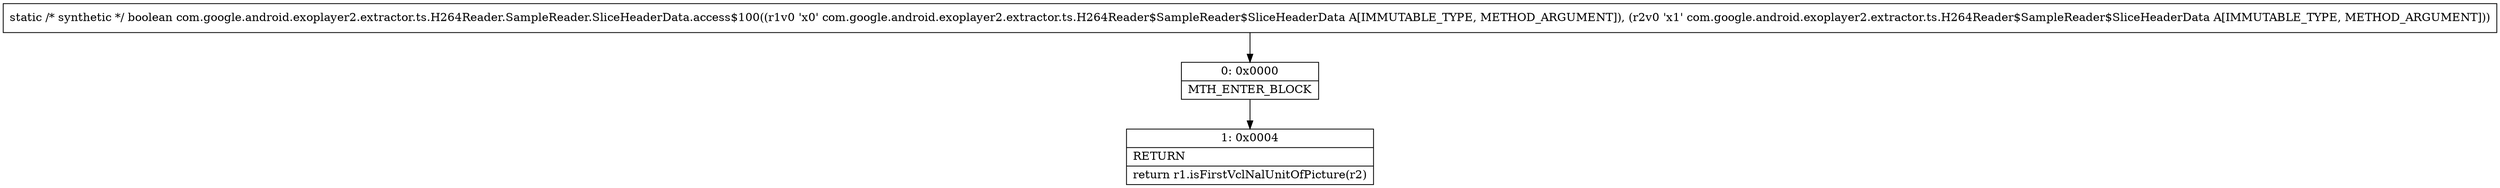 digraph "CFG forcom.google.android.exoplayer2.extractor.ts.H264Reader.SampleReader.SliceHeaderData.access$100(Lcom\/google\/android\/exoplayer2\/extractor\/ts\/H264Reader$SampleReader$SliceHeaderData;Lcom\/google\/android\/exoplayer2\/extractor\/ts\/H264Reader$SampleReader$SliceHeaderData;)Z" {
Node_0 [shape=record,label="{0\:\ 0x0000|MTH_ENTER_BLOCK\l}"];
Node_1 [shape=record,label="{1\:\ 0x0004|RETURN\l|return r1.isFirstVclNalUnitOfPicture(r2)\l}"];
MethodNode[shape=record,label="{static \/* synthetic *\/ boolean com.google.android.exoplayer2.extractor.ts.H264Reader.SampleReader.SliceHeaderData.access$100((r1v0 'x0' com.google.android.exoplayer2.extractor.ts.H264Reader$SampleReader$SliceHeaderData A[IMMUTABLE_TYPE, METHOD_ARGUMENT]), (r2v0 'x1' com.google.android.exoplayer2.extractor.ts.H264Reader$SampleReader$SliceHeaderData A[IMMUTABLE_TYPE, METHOD_ARGUMENT])) }"];
MethodNode -> Node_0;
Node_0 -> Node_1;
}

